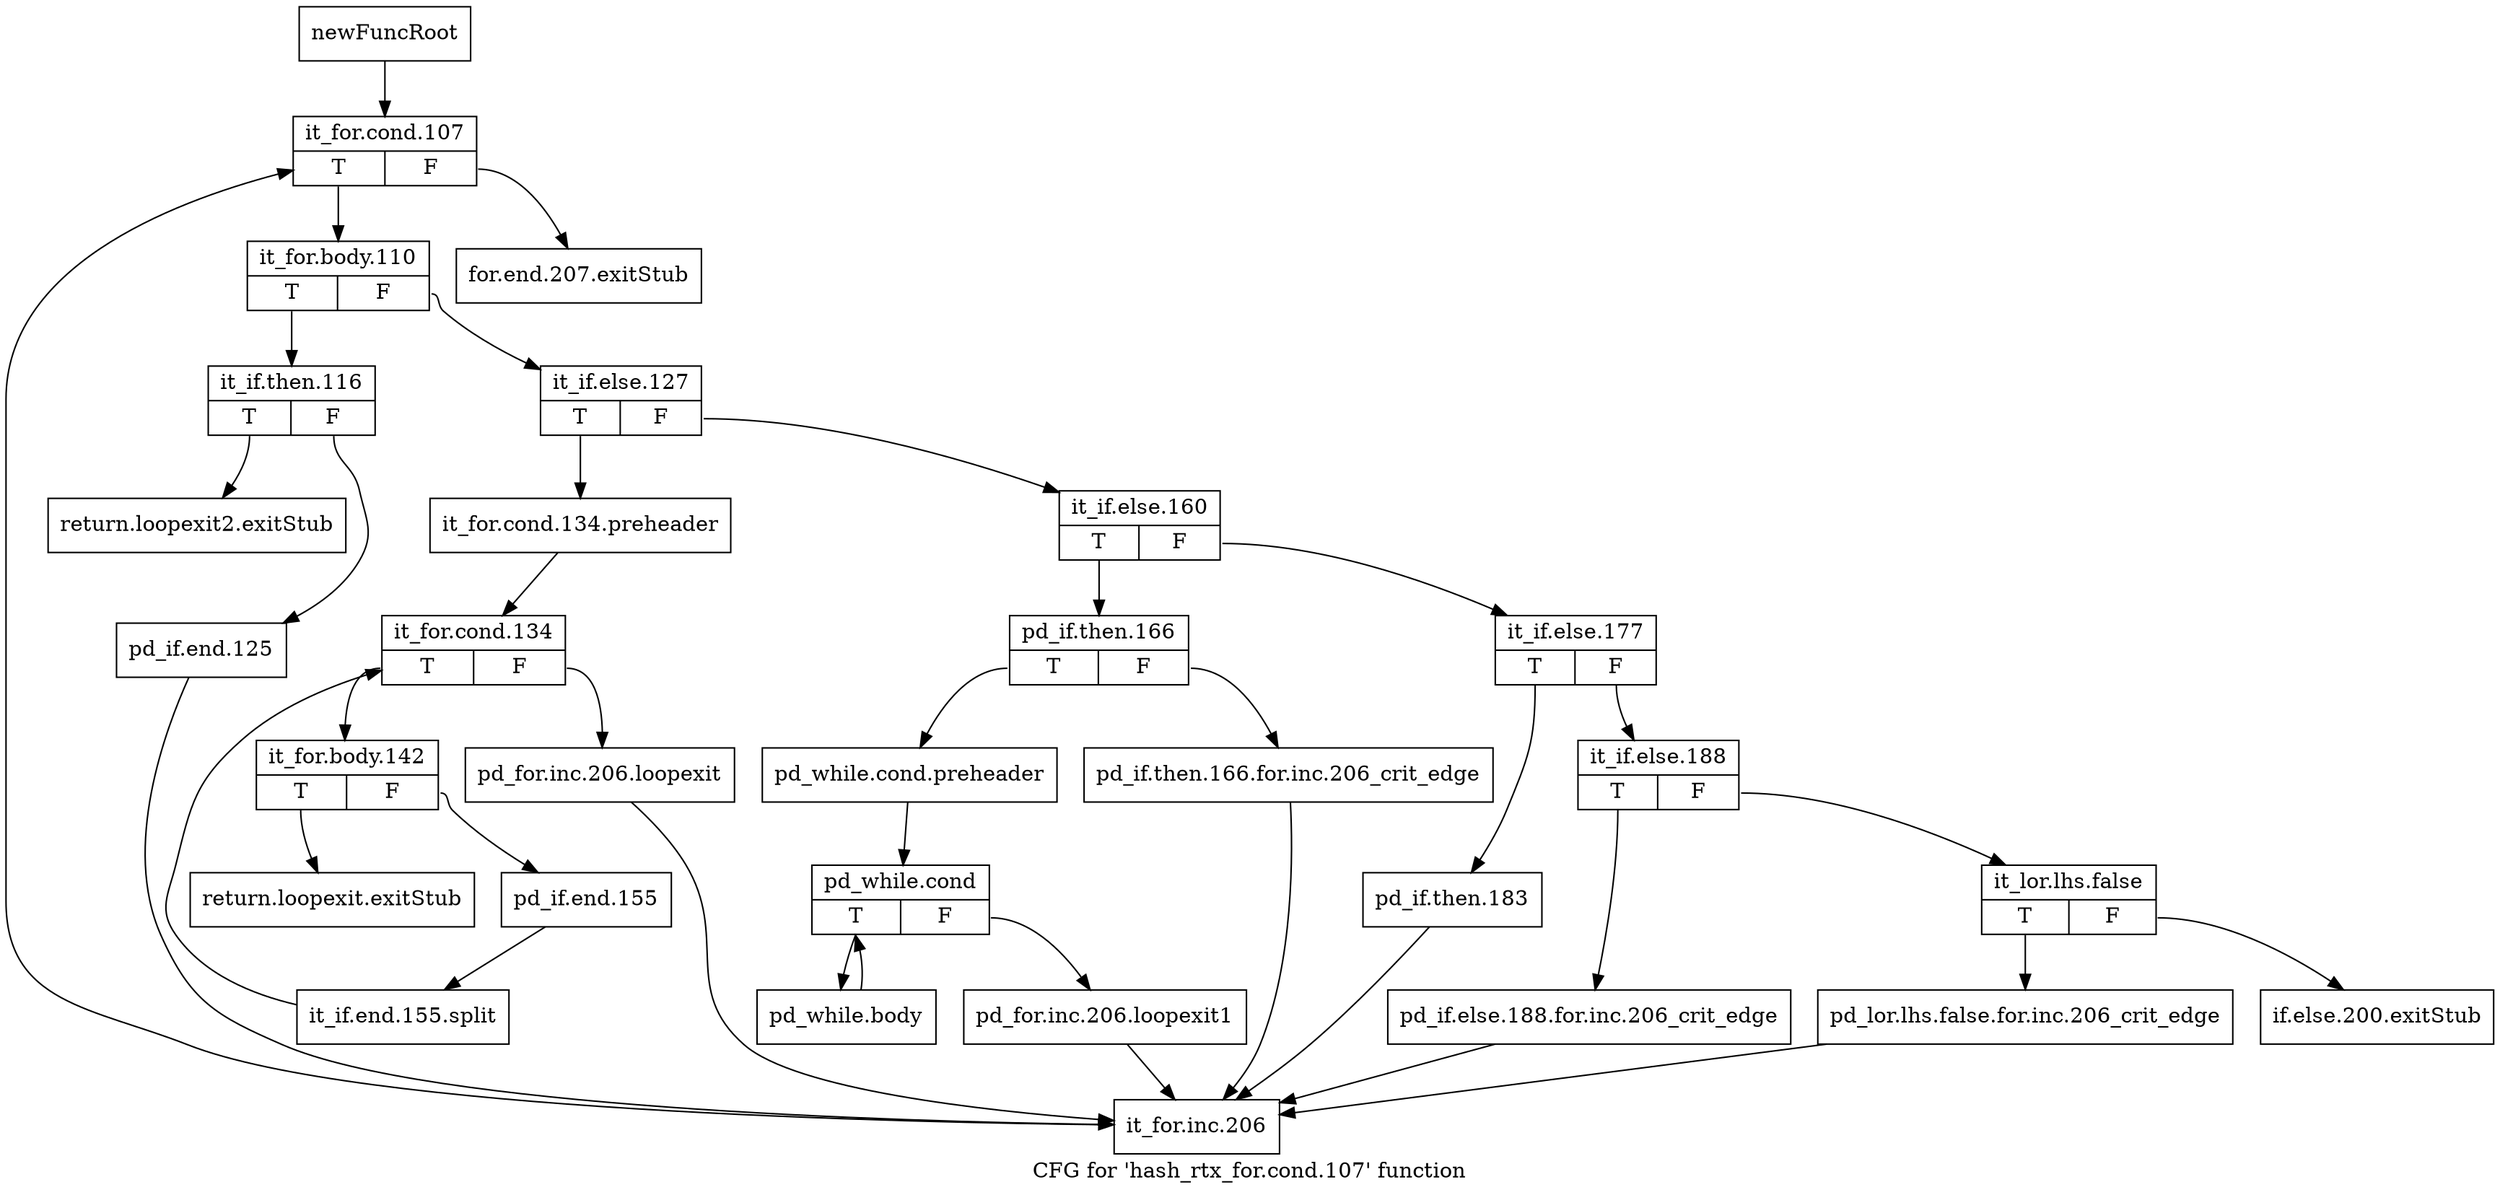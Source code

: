 digraph "CFG for 'hash_rtx_for.cond.107' function" {
	label="CFG for 'hash_rtx_for.cond.107' function";

	Node0xaa048f0 [shape=record,label="{newFuncRoot}"];
	Node0xaa048f0 -> Node0xaa04a80;
	Node0xaa04940 [shape=record,label="{for.end.207.exitStub}"];
	Node0xaa04990 [shape=record,label="{if.else.200.exitStub}"];
	Node0xaa049e0 [shape=record,label="{return.loopexit.exitStub}"];
	Node0xaa04a30 [shape=record,label="{return.loopexit2.exitStub}"];
	Node0xaa04a80 [shape=record,label="{it_for.cond.107|{<s0>T|<s1>F}}"];
	Node0xaa04a80:s0 -> Node0xaa04ad0;
	Node0xaa04a80:s1 -> Node0xaa04940;
	Node0xaa04ad0 [shape=record,label="{it_for.body.110|{<s0>T|<s1>F}}"];
	Node0xaa04ad0:s0 -> Node0xaa05110;
	Node0xaa04ad0:s1 -> Node0xaa04b20;
	Node0xaa04b20 [shape=record,label="{it_if.else.127|{<s0>T|<s1>F}}"];
	Node0xaa04b20:s0 -> Node0xaa04f80;
	Node0xaa04b20:s1 -> Node0xaa04b70;
	Node0xaa04b70 [shape=record,label="{it_if.else.160|{<s0>T|<s1>F}}"];
	Node0xaa04b70:s0 -> Node0xaa04da0;
	Node0xaa04b70:s1 -> Node0xaa04bc0;
	Node0xaa04bc0 [shape=record,label="{it_if.else.177|{<s0>T|<s1>F}}"];
	Node0xaa04bc0:s0 -> Node0xaa04d50;
	Node0xaa04bc0:s1 -> Node0xaa04c10;
	Node0xaa04c10 [shape=record,label="{it_if.else.188|{<s0>T|<s1>F}}"];
	Node0xaa04c10:s0 -> Node0xaa04d00;
	Node0xaa04c10:s1 -> Node0xaa04c60;
	Node0xaa04c60 [shape=record,label="{it_lor.lhs.false|{<s0>T|<s1>F}}"];
	Node0xaa04c60:s0 -> Node0xaa04cb0;
	Node0xaa04c60:s1 -> Node0xaa04990;
	Node0xaa04cb0 [shape=record,label="{pd_lor.lhs.false.for.inc.206_crit_edge}"];
	Node0xaa04cb0 -> Node0xaa051b0;
	Node0xaa04d00 [shape=record,label="{pd_if.else.188.for.inc.206_crit_edge}"];
	Node0xaa04d00 -> Node0xaa051b0;
	Node0xaa04d50 [shape=record,label="{pd_if.then.183}"];
	Node0xaa04d50 -> Node0xaa051b0;
	Node0xaa04da0 [shape=record,label="{pd_if.then.166|{<s0>T|<s1>F}}"];
	Node0xaa04da0:s0 -> Node0xaa04e40;
	Node0xaa04da0:s1 -> Node0xaa04df0;
	Node0xaa04df0 [shape=record,label="{pd_if.then.166.for.inc.206_crit_edge}"];
	Node0xaa04df0 -> Node0xaa051b0;
	Node0xaa04e40 [shape=record,label="{pd_while.cond.preheader}"];
	Node0xaa04e40 -> Node0xaa04e90;
	Node0xaa04e90 [shape=record,label="{pd_while.cond|{<s0>T|<s1>F}}"];
	Node0xaa04e90:s0 -> Node0xaa04f30;
	Node0xaa04e90:s1 -> Node0xaa04ee0;
	Node0xaa04ee0 [shape=record,label="{pd_for.inc.206.loopexit1}"];
	Node0xaa04ee0 -> Node0xaa051b0;
	Node0xaa04f30 [shape=record,label="{pd_while.body}"];
	Node0xaa04f30 -> Node0xaa04e90;
	Node0xaa04f80 [shape=record,label="{it_for.cond.134.preheader}"];
	Node0xaa04f80 -> Node0xaa04fd0;
	Node0xaa04fd0 [shape=record,label="{it_for.cond.134|{<s0>T|<s1>F}}"];
	Node0xaa04fd0:s0 -> Node0xaa05070;
	Node0xaa04fd0:s1 -> Node0xaa05020;
	Node0xaa05020 [shape=record,label="{pd_for.inc.206.loopexit}"];
	Node0xaa05020 -> Node0xaa051b0;
	Node0xaa05070 [shape=record,label="{it_for.body.142|{<s0>T|<s1>F}}"];
	Node0xaa05070:s0 -> Node0xaa049e0;
	Node0xaa05070:s1 -> Node0xaa050c0;
	Node0xaa050c0 [shape=record,label="{pd_if.end.155}"];
	Node0xaa050c0 -> Node0xf3da110;
	Node0xf3da110 [shape=record,label="{it_if.end.155.split}"];
	Node0xf3da110 -> Node0xaa04fd0;
	Node0xaa05110 [shape=record,label="{it_if.then.116|{<s0>T|<s1>F}}"];
	Node0xaa05110:s0 -> Node0xaa04a30;
	Node0xaa05110:s1 -> Node0xaa05160;
	Node0xaa05160 [shape=record,label="{pd_if.end.125}"];
	Node0xaa05160 -> Node0xaa051b0;
	Node0xaa051b0 [shape=record,label="{it_for.inc.206}"];
	Node0xaa051b0 -> Node0xaa04a80;
}
